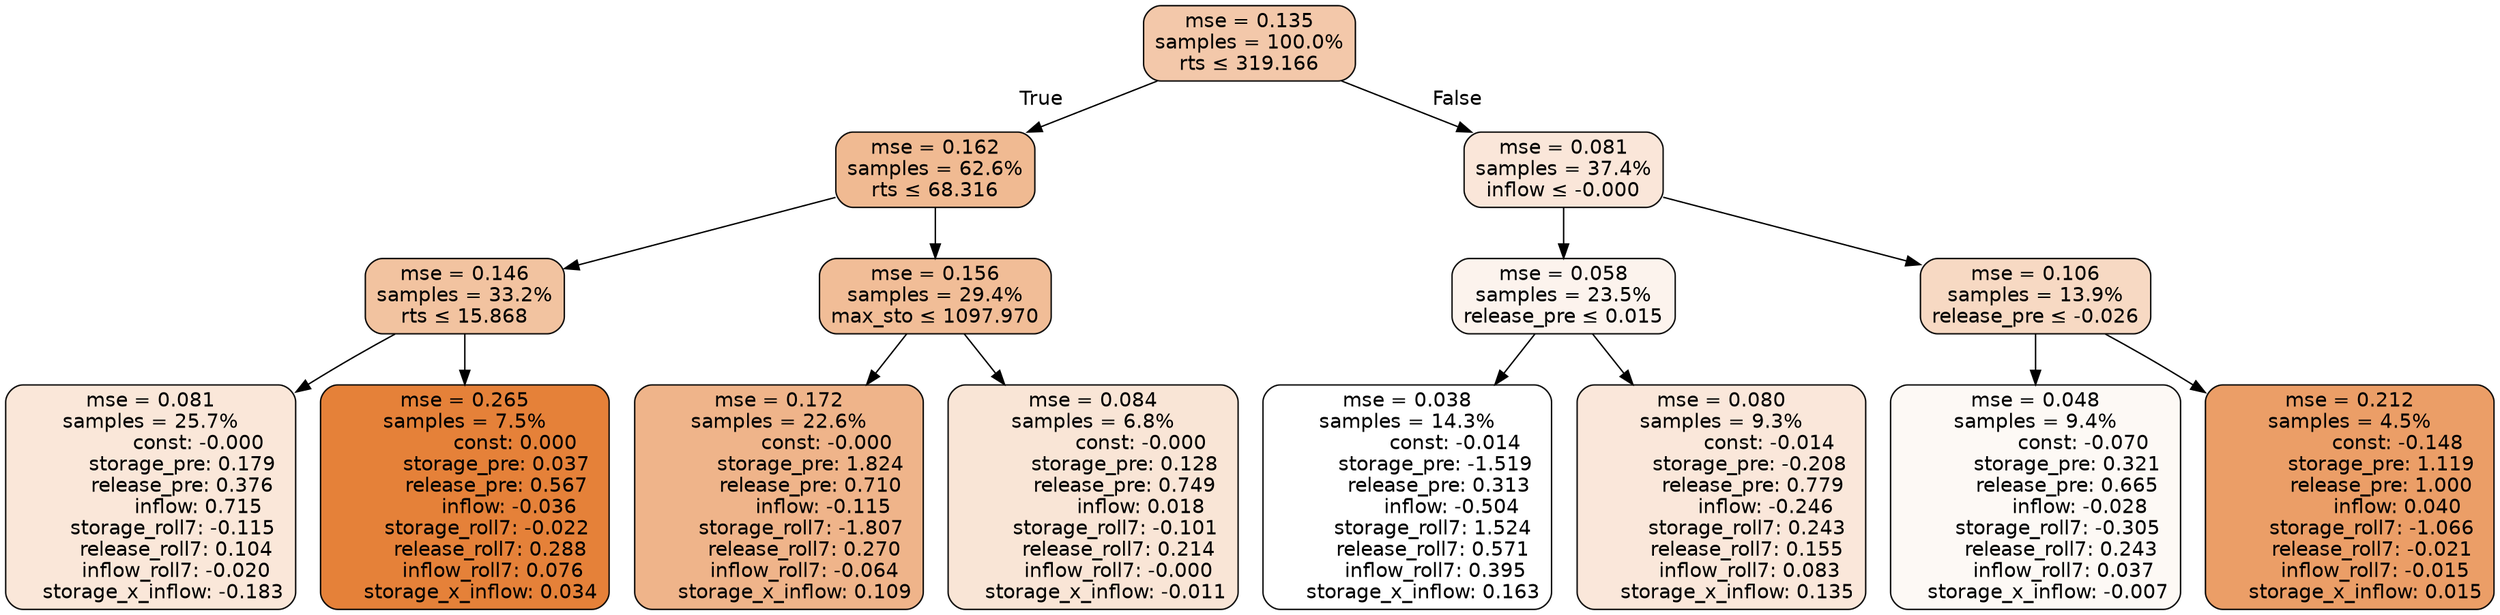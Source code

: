 digraph tree {
bgcolor="transparent"
node [shape=rectangle, style="filled, rounded", color="black", fontname=helvetica] ;
edge [fontname=helvetica] ;
	"0" [label="mse = 0.135
samples = 100.0%
rts &le; 319.166", fillcolor="#f3c8aa"]
	"1" [label="mse = 0.162
samples = 62.6%
rts &le; 68.316", fillcolor="#f0ba92"]
	"2" [label="mse = 0.146
samples = 33.2%
rts &le; 15.868", fillcolor="#f2c3a0"]
	"3" [label="mse = 0.081
samples = 25.7%
               const: -0.000
          storage_pre: 0.179
          release_pre: 0.376
               inflow: 0.715
       storage_roll7: -0.115
        release_roll7: 0.104
        inflow_roll7: -0.020
    storage_x_inflow: -0.183", fillcolor="#fae7d9"]
	"4" [label="mse = 0.265
samples = 7.5%
                const: 0.000
          storage_pre: 0.037
          release_pre: 0.567
              inflow: -0.036
       storage_roll7: -0.022
        release_roll7: 0.288
         inflow_roll7: 0.076
     storage_x_inflow: 0.034", fillcolor="#e58139"]
	"5" [label="mse = 0.156
samples = 29.4%
max_sto &le; 1097.970", fillcolor="#f1bd97"]
	"6" [label="mse = 0.172
samples = 22.6%
               const: -0.000
          storage_pre: 1.824
          release_pre: 0.710
              inflow: -0.115
       storage_roll7: -1.807
        release_roll7: 0.270
        inflow_roll7: -0.064
     storage_x_inflow: 0.109", fillcolor="#efb48a"]
	"7" [label="mse = 0.084
samples = 6.8%
               const: -0.000
          storage_pre: 0.128
          release_pre: 0.749
               inflow: 0.018
       storage_roll7: -0.101
        release_roll7: 0.214
        inflow_roll7: -0.000
    storage_x_inflow: -0.011", fillcolor="#f9e5d6"]
	"8" [label="mse = 0.081
samples = 37.4%
inflow &le; -0.000", fillcolor="#fae6d9"]
	"9" [label="mse = 0.058
samples = 23.5%
release_pre &le; 0.015", fillcolor="#fcf3ed"]
	"10" [label="mse = 0.038
samples = 14.3%
               const: -0.014
         storage_pre: -1.519
          release_pre: 0.313
              inflow: -0.504
        storage_roll7: 1.524
        release_roll7: 0.571
         inflow_roll7: 0.395
     storage_x_inflow: 0.163", fillcolor="#ffffff"]
	"11" [label="mse = 0.080
samples = 9.3%
               const: -0.014
         storage_pre: -0.208
          release_pre: 0.779
              inflow: -0.246
        storage_roll7: 0.243
        release_roll7: 0.155
         inflow_roll7: 0.083
     storage_x_inflow: 0.135", fillcolor="#fae7da"]
	"12" [label="mse = 0.106
samples = 13.9%
release_pre &le; -0.026", fillcolor="#f7d9c3"]
	"13" [label="mse = 0.048
samples = 9.4%
               const: -0.070
          storage_pre: 0.321
          release_pre: 0.665
              inflow: -0.028
       storage_roll7: -0.305
        release_roll7: 0.243
         inflow_roll7: 0.037
    storage_x_inflow: -0.007", fillcolor="#fdf9f5"]
	"14" [label="mse = 0.212
samples = 4.5%
               const: -0.148
          storage_pre: 1.119
          release_pre: 1.000
               inflow: 0.040
       storage_roll7: -1.066
       release_roll7: -0.021
        inflow_roll7: -0.015
     storage_x_inflow: 0.015", fillcolor="#eb9e67"]

	"0" -> "1" [labeldistance=2.5, labelangle=45, headlabel="True"]
	"1" -> "2"
	"2" -> "3"
	"2" -> "4"
	"1" -> "5"
	"5" -> "6"
	"5" -> "7"
	"0" -> "8" [labeldistance=2.5, labelangle=-45, headlabel="False"]
	"8" -> "9"
	"9" -> "10"
	"9" -> "11"
	"8" -> "12"
	"12" -> "13"
	"12" -> "14"
}